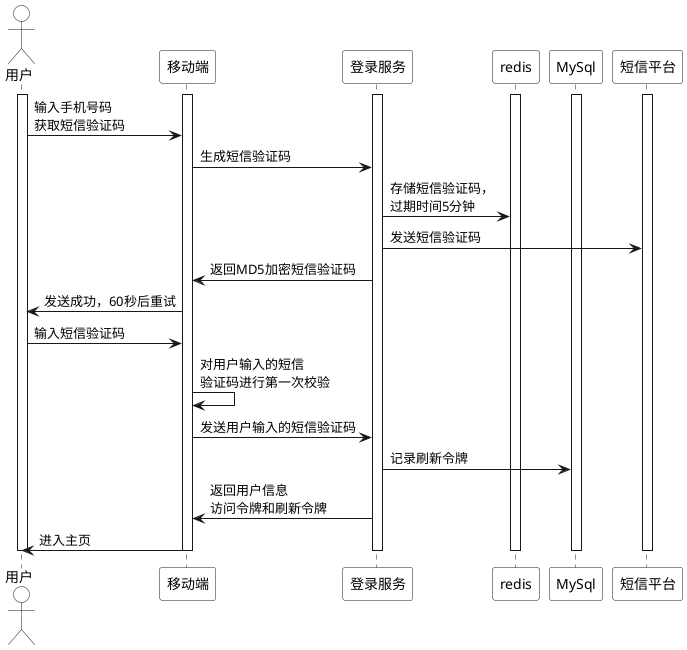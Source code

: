 @startuml
actor "用户" as User #white
participant "移动端" as Client #white
participant "登录服务" as Auth #white
participant "redis" as Redis #white
participant "MySql" as DB #white
participant "短信平台" as SMS #white
activate User
activate Client
activate Auth
activate Redis
activate SMS
activate DB
User -> Client: 输入手机号码\n获取短信验证码
Client -> Auth: 生成短信验证码
Auth -> Redis: 存储短信验证码，\n过期时间5分钟
Auth -> SMS: 发送短信验证码
Auth -> Client: 返回MD5加密短信验证码
Client -> User: 发送成功，60秒后重试
User -> Client: 输入短信验证码
Client -> Client: 对用户输入的短信\n验证码进行第一次校验
Client -> Auth: 发送用户输入的短信验证码
Auth -> DB: 记录刷新令牌
Auth -> Client: 返回用户信息\n访问令牌和刷新令牌
Client -> User: 进入主页
deactivate User
deactivate Client
deactivate Auth
deactivate Redis
deactivate SMS
deactivate DB

@enduml
